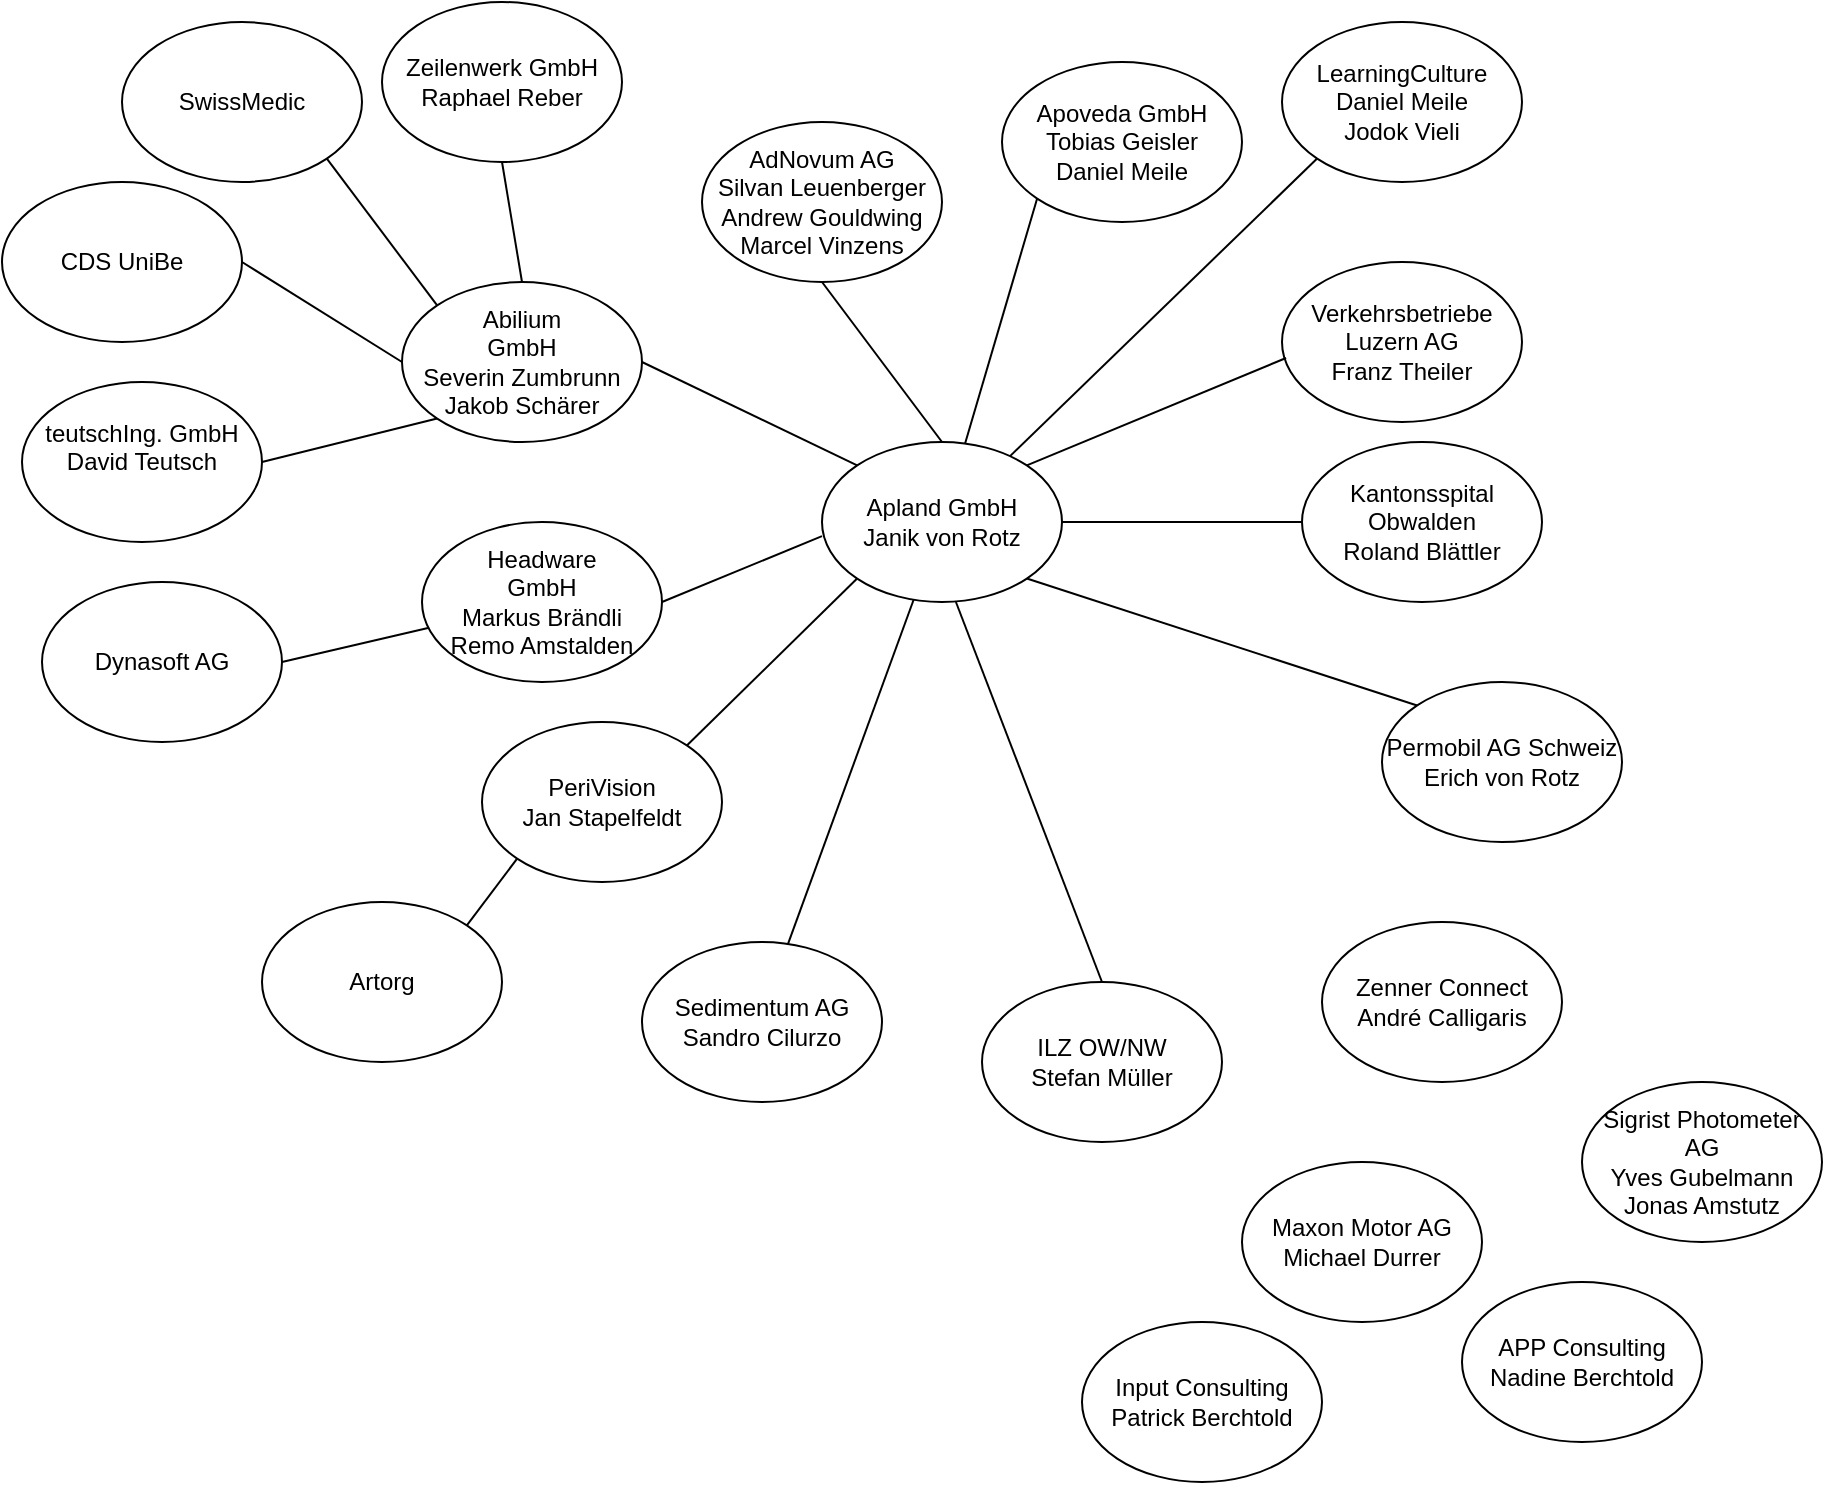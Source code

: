 <mxfile version="12.2.7" type="github" pages="1">
  <diagram name="Page-1" id="42789a77-a242-8287-6e28-9cd8cfd52e62">
    <mxGraphModel dx="932" dy="614" grid="1" gridSize="10" guides="1" tooltips="1" connect="1" arrows="1" fold="1" page="1" pageScale="1" pageWidth="1100" pageHeight="850" background="#ffffff" math="0" shadow="0">
      <root>
        <mxCell id="0"/>
        <mxCell id="1" parent="0"/>
        <mxCell id="U_3eeoUp6OMtoiEWqaUz-1" value="&lt;div&gt;Apland GmbH&lt;br&gt;&lt;/div&gt;&lt;div&gt;Janik von Rotz&lt;/div&gt;" style="ellipse;whiteSpace=wrap;html=1;" parent="1" vertex="1">
          <mxGeometry x="450" y="250" width="120" height="80" as="geometry"/>
        </mxCell>
        <mxCell id="U_3eeoUp6OMtoiEWqaUz-2" value="&lt;div&gt;Abilium&lt;/div&gt;&lt;div&gt;GmbH&lt;/div&gt;&lt;div&gt;Severin Zumbrunn&lt;br&gt;Jakob Schärer&lt;br&gt;&lt;/div&gt;" style="ellipse;whiteSpace=wrap;html=1;" parent="1" vertex="1">
          <mxGeometry x="240" y="170" width="120" height="80" as="geometry"/>
        </mxCell>
        <mxCell id="U_3eeoUp6OMtoiEWqaUz-3" value="" style="endArrow=none;html=1;entryX=0;entryY=0;entryDx=0;entryDy=0;exitX=1;exitY=0.5;exitDx=0;exitDy=0;" parent="1" source="U_3eeoUp6OMtoiEWqaUz-2" target="U_3eeoUp6OMtoiEWqaUz-1" edge="1">
          <mxGeometry width="50" height="50" relative="1" as="geometry">
            <mxPoint x="240" y="420" as="sourcePoint"/>
            <mxPoint x="290" y="370" as="targetPoint"/>
          </mxGeometry>
        </mxCell>
        <mxCell id="U_3eeoUp6OMtoiEWqaUz-4" style="edgeStyle=orthogonalEdgeStyle;rounded=0;orthogonalLoop=1;jettySize=auto;html=1;exitX=0.5;exitY=1;exitDx=0;exitDy=0;" parent="1" source="U_3eeoUp6OMtoiEWqaUz-2" target="U_3eeoUp6OMtoiEWqaUz-2" edge="1">
          <mxGeometry relative="1" as="geometry"/>
        </mxCell>
        <mxCell id="U_3eeoUp6OMtoiEWqaUz-5" value="Headware&lt;br&gt;GmbH&lt;br&gt;Markus Brändli&lt;br&gt;Remo Amstalden" style="ellipse;whiteSpace=wrap;html=1;" parent="1" vertex="1">
          <mxGeometry x="250" y="290" width="120" height="80" as="geometry"/>
        </mxCell>
        <mxCell id="U_3eeoUp6OMtoiEWqaUz-8" value="Dynasoft AG" style="ellipse;whiteSpace=wrap;html=1;" parent="1" vertex="1">
          <mxGeometry x="60" y="320" width="120" height="80" as="geometry"/>
        </mxCell>
        <mxCell id="U_3eeoUp6OMtoiEWqaUz-9" value="" style="endArrow=none;html=1;exitX=1;exitY=0.5;exitDx=0;exitDy=0;entryX=0.025;entryY=0.663;entryDx=0;entryDy=0;entryPerimeter=0;" parent="1" source="U_3eeoUp6OMtoiEWqaUz-8" target="U_3eeoUp6OMtoiEWqaUz-5" edge="1">
          <mxGeometry width="50" height="50" relative="1" as="geometry">
            <mxPoint x="150" y="410" as="sourcePoint"/>
            <mxPoint x="200" y="360" as="targetPoint"/>
          </mxGeometry>
        </mxCell>
        <mxCell id="U_3eeoUp6OMtoiEWqaUz-10" value="" style="endArrow=none;html=1;exitX=1;exitY=0.5;exitDx=0;exitDy=0;entryX=0;entryY=0.588;entryDx=0;entryDy=0;entryPerimeter=0;" parent="1" source="U_3eeoUp6OMtoiEWqaUz-5" target="U_3eeoUp6OMtoiEWqaUz-1" edge="1">
          <mxGeometry width="50" height="50" relative="1" as="geometry">
            <mxPoint x="370" y="360" as="sourcePoint"/>
            <mxPoint x="420" y="310" as="targetPoint"/>
          </mxGeometry>
        </mxCell>
        <mxCell id="U_3eeoUp6OMtoiEWqaUz-13" value="CDS UniBe" style="ellipse;whiteSpace=wrap;html=1;" parent="1" vertex="1">
          <mxGeometry x="40" y="120" width="120" height="80" as="geometry"/>
        </mxCell>
        <mxCell id="U_3eeoUp6OMtoiEWqaUz-14" value="" style="endArrow=none;html=1;entryX=1;entryY=0.5;entryDx=0;entryDy=0;exitX=0;exitY=0.5;exitDx=0;exitDy=0;" parent="1" source="U_3eeoUp6OMtoiEWqaUz-2" target="U_3eeoUp6OMtoiEWqaUz-13" edge="1">
          <mxGeometry width="50" height="50" relative="1" as="geometry">
            <mxPoint x="410" y="140" as="sourcePoint"/>
            <mxPoint x="460" y="90" as="targetPoint"/>
          </mxGeometry>
        </mxCell>
        <mxCell id="U_3eeoUp6OMtoiEWqaUz-16" value="" style="endArrow=none;html=1;entryX=1;entryY=1;entryDx=0;entryDy=0;exitX=0;exitY=0;exitDx=0;exitDy=0;" parent="1" source="U_3eeoUp6OMtoiEWqaUz-17" target="U_3eeoUp6OMtoiEWqaUz-1" edge="1">
          <mxGeometry width="50" height="50" relative="1" as="geometry">
            <mxPoint x="600" y="380" as="sourcePoint"/>
            <mxPoint x="650" y="330" as="targetPoint"/>
          </mxGeometry>
        </mxCell>
        <mxCell id="U_3eeoUp6OMtoiEWqaUz-17" value="&lt;div&gt;Permobil AG Schweiz&lt;/div&gt;&lt;div&gt;Erich von Rotz&lt;br&gt;&lt;/div&gt;" style="ellipse;whiteSpace=wrap;html=1;" parent="1" vertex="1">
          <mxGeometry x="730" y="370" width="120" height="80" as="geometry"/>
        </mxCell>
        <mxCell id="U_3eeoUp6OMtoiEWqaUz-19" value="&lt;div&gt;Verkehrsbetriebe Luzern AG&lt;/div&gt;&lt;div&gt;Franz Theiler&lt;br&gt;&lt;/div&gt;" style="ellipse;whiteSpace=wrap;html=1;" parent="1" vertex="1">
          <mxGeometry x="680" y="160" width="120" height="80" as="geometry"/>
        </mxCell>
        <mxCell id="U_3eeoUp6OMtoiEWqaUz-21" value="" style="endArrow=none;html=1;exitX=1;exitY=0;exitDx=0;exitDy=0;entryX=0.017;entryY=0.6;entryDx=0;entryDy=0;entryPerimeter=0;" parent="1" source="U_3eeoUp6OMtoiEWqaUz-1" target="U_3eeoUp6OMtoiEWqaUz-19" edge="1">
          <mxGeometry width="50" height="50" relative="1" as="geometry">
            <mxPoint x="560" y="260" as="sourcePoint"/>
            <mxPoint x="610" y="210" as="targetPoint"/>
          </mxGeometry>
        </mxCell>
        <mxCell id="U_3eeoUp6OMtoiEWqaUz-23" value="&lt;div&gt;AdNovum AG&lt;/div&gt;&lt;div&gt;Silvan Leuenberger&lt;/div&gt;&lt;div&gt;Andrew Gouldwing&lt;/div&gt;&lt;div&gt;Marcel Vinzens&lt;br&gt;&lt;/div&gt;" style="ellipse;whiteSpace=wrap;html=1;" parent="1" vertex="1">
          <mxGeometry x="390" y="90" width="120" height="80" as="geometry"/>
        </mxCell>
        <mxCell id="U_3eeoUp6OMtoiEWqaUz-24" value="" style="endArrow=none;html=1;entryX=0.5;entryY=1;entryDx=0;entryDy=0;exitX=0.5;exitY=0;exitDx=0;exitDy=0;" parent="1" source="U_3eeoUp6OMtoiEWqaUz-1" target="U_3eeoUp6OMtoiEWqaUz-23" edge="1">
          <mxGeometry width="50" height="50" relative="1" as="geometry">
            <mxPoint x="480" y="240" as="sourcePoint"/>
            <mxPoint x="530" y="190" as="targetPoint"/>
          </mxGeometry>
        </mxCell>
        <mxCell id="U_3eeoUp6OMtoiEWqaUz-29" value="&lt;div&gt;Kantonsspital Obwalden&lt;/div&gt;&lt;div&gt;Roland Blättler&lt;br&gt;&lt;/div&gt;" style="ellipse;whiteSpace=wrap;html=1;" parent="1" vertex="1">
          <mxGeometry x="690" y="250" width="120" height="80" as="geometry"/>
        </mxCell>
        <mxCell id="U_3eeoUp6OMtoiEWqaUz-30" value="" style="endArrow=none;html=1;exitX=1;exitY=0.5;exitDx=0;exitDy=0;entryX=0;entryY=0.5;entryDx=0;entryDy=0;" parent="1" source="U_3eeoUp6OMtoiEWqaUz-1" target="U_3eeoUp6OMtoiEWqaUz-29" edge="1">
          <mxGeometry width="50" height="50" relative="1" as="geometry">
            <mxPoint x="640" y="340" as="sourcePoint"/>
            <mxPoint x="690" y="290" as="targetPoint"/>
          </mxGeometry>
        </mxCell>
        <mxCell id="U_3eeoUp6OMtoiEWqaUz-33" value="&lt;div&gt;ILZ OW/NW&lt;/div&gt;&lt;div&gt;Stefan Müller&lt;br&gt;&lt;/div&gt;" style="ellipse;whiteSpace=wrap;html=1;" parent="1" vertex="1">
          <mxGeometry x="530" y="520" width="120" height="80" as="geometry"/>
        </mxCell>
        <mxCell id="U_3eeoUp6OMtoiEWqaUz-35" value="" style="endArrow=none;html=1;entryX=0.558;entryY=1;entryDx=0;entryDy=0;entryPerimeter=0;exitX=0.5;exitY=0;exitDx=0;exitDy=0;" parent="1" source="U_3eeoUp6OMtoiEWqaUz-33" target="U_3eeoUp6OMtoiEWqaUz-1" edge="1">
          <mxGeometry width="50" height="50" relative="1" as="geometry">
            <mxPoint x="520" y="420" as="sourcePoint"/>
            <mxPoint x="570" y="370" as="targetPoint"/>
          </mxGeometry>
        </mxCell>
        <mxCell id="U_3eeoUp6OMtoiEWqaUz-41" value="&lt;div&gt;Apoveda GmbH&lt;/div&gt;&lt;div&gt;Tobias Geisler&lt;/div&gt;&lt;div&gt;Daniel Meile&lt;br&gt;&lt;/div&gt;" style="ellipse;whiteSpace=wrap;html=1;" parent="1" vertex="1">
          <mxGeometry x="540" y="60" width="120" height="80" as="geometry"/>
        </mxCell>
        <mxCell id="U_3eeoUp6OMtoiEWqaUz-44" value="" style="endArrow=none;html=1;entryX=0;entryY=1;entryDx=0;entryDy=0;" parent="1" source="U_3eeoUp6OMtoiEWqaUz-1" target="U_3eeoUp6OMtoiEWqaUz-41" edge="1">
          <mxGeometry width="50" height="50" relative="1" as="geometry">
            <mxPoint x="620" y="160" as="sourcePoint"/>
            <mxPoint x="670" y="110" as="targetPoint"/>
          </mxGeometry>
        </mxCell>
        <mxCell id="U737juosBFT6chBKeV1L-1" value="&lt;div&gt;Sedimentum AG&lt;/div&gt;&lt;div&gt;Sandro Cilurzo&lt;br&gt;&lt;/div&gt;" style="ellipse;whiteSpace=wrap;html=1;" parent="1" vertex="1">
          <mxGeometry x="360" y="500" width="120" height="80" as="geometry"/>
        </mxCell>
        <mxCell id="U737juosBFT6chBKeV1L-3" value="" style="endArrow=none;html=1;exitX=0.608;exitY=0.013;exitDx=0;exitDy=0;exitPerimeter=0;" parent="1" source="U737juosBFT6chBKeV1L-1" target="U_3eeoUp6OMtoiEWqaUz-1" edge="1">
          <mxGeometry width="50" height="50" relative="1" as="geometry">
            <mxPoint x="530" y="590" as="sourcePoint"/>
            <mxPoint x="580" y="540" as="targetPoint"/>
          </mxGeometry>
        </mxCell>
        <mxCell id="n5c8j3IFLlKjBMmSP-40-1" value="&lt;div&gt;PeriVision&lt;/div&gt;&lt;div&gt;Jan Stapelfeldt&lt;br&gt;&lt;/div&gt;" style="ellipse;whiteSpace=wrap;html=1;" vertex="1" parent="1">
          <mxGeometry x="280" y="390" width="120" height="80" as="geometry"/>
        </mxCell>
        <mxCell id="n5c8j3IFLlKjBMmSP-40-2" value="" style="endArrow=none;html=1;exitX=1;exitY=0;exitDx=0;exitDy=0;entryX=0;entryY=1;entryDx=0;entryDy=0;" edge="1" parent="1" source="n5c8j3IFLlKjBMmSP-40-1" target="U_3eeoUp6OMtoiEWqaUz-1">
          <mxGeometry width="50" height="50" relative="1" as="geometry">
            <mxPoint x="482.96" y="501.04" as="sourcePoint"/>
            <mxPoint x="512.692" y="339.702" as="targetPoint"/>
          </mxGeometry>
        </mxCell>
        <mxCell id="n5c8j3IFLlKjBMmSP-40-3" value="Artorg" style="ellipse;whiteSpace=wrap;html=1;" vertex="1" parent="1">
          <mxGeometry x="170" y="480" width="120" height="80" as="geometry"/>
        </mxCell>
        <mxCell id="n5c8j3IFLlKjBMmSP-40-4" value="" style="endArrow=none;html=1;exitX=1;exitY=0;exitDx=0;exitDy=0;entryX=0;entryY=1;entryDx=0;entryDy=0;" edge="1" parent="1" source="n5c8j3IFLlKjBMmSP-40-3" target="n5c8j3IFLlKjBMmSP-40-1">
          <mxGeometry width="50" height="50" relative="1" as="geometry">
            <mxPoint x="190" y="370" as="sourcePoint"/>
            <mxPoint x="263" y="353.04" as="targetPoint"/>
          </mxGeometry>
        </mxCell>
        <mxCell id="n5c8j3IFLlKjBMmSP-40-5" value="SwissMedic" style="ellipse;whiteSpace=wrap;html=1;" vertex="1" parent="1">
          <mxGeometry x="100" y="40" width="120" height="80" as="geometry"/>
        </mxCell>
        <mxCell id="n5c8j3IFLlKjBMmSP-40-6" value="" style="endArrow=none;html=1;entryX=1;entryY=1;entryDx=0;entryDy=0;exitX=0;exitY=0;exitDx=0;exitDy=0;" edge="1" parent="1" source="U_3eeoUp6OMtoiEWqaUz-2" target="n5c8j3IFLlKjBMmSP-40-5">
          <mxGeometry width="50" height="50" relative="1" as="geometry">
            <mxPoint x="250" y="220" as="sourcePoint"/>
            <mxPoint x="180" y="210" as="targetPoint"/>
          </mxGeometry>
        </mxCell>
        <mxCell id="n5c8j3IFLlKjBMmSP-40-7" value="&lt;div&gt;Zeilenwerk GmbH&lt;/div&gt;&lt;div&gt;Raphael Reber&lt;br&gt;&lt;/div&gt;" style="ellipse;whiteSpace=wrap;html=1;" vertex="1" parent="1">
          <mxGeometry x="230" y="30" width="120" height="80" as="geometry"/>
        </mxCell>
        <mxCell id="n5c8j3IFLlKjBMmSP-40-8" value="" style="endArrow=none;html=1;entryX=0.5;entryY=1;entryDx=0;entryDy=0;exitX=0.5;exitY=0;exitDx=0;exitDy=0;" edge="1" parent="1" source="U_3eeoUp6OMtoiEWqaUz-2" target="n5c8j3IFLlKjBMmSP-40-7">
          <mxGeometry width="50" height="50" relative="1" as="geometry">
            <mxPoint x="267.574" y="191.716" as="sourcePoint"/>
            <mxPoint x="212.426" y="118.284" as="targetPoint"/>
          </mxGeometry>
        </mxCell>
        <mxCell id="n5c8j3IFLlKjBMmSP-40-9" value="&lt;div&gt;teutschIng. GmbH&lt;/div&gt;&lt;div&gt;David Teutsch&lt;br&gt;&lt;br/&gt;				&lt;/div&gt;" style="ellipse;whiteSpace=wrap;html=1;" vertex="1" parent="1">
          <mxGeometry x="50" y="220" width="120" height="80" as="geometry"/>
        </mxCell>
        <mxCell id="n5c8j3IFLlKjBMmSP-40-10" value="" style="endArrow=none;html=1;entryX=1;entryY=0.5;entryDx=0;entryDy=0;exitX=0;exitY=1;exitDx=0;exitDy=0;" edge="1" parent="1" source="U_3eeoUp6OMtoiEWqaUz-2" target="n5c8j3IFLlKjBMmSP-40-9">
          <mxGeometry width="50" height="50" relative="1" as="geometry">
            <mxPoint x="250" y="220" as="sourcePoint"/>
            <mxPoint x="180" y="210" as="targetPoint"/>
          </mxGeometry>
        </mxCell>
        <mxCell id="n5c8j3IFLlKjBMmSP-40-11" value="Zenner Connect&lt;br&gt;André Calligaris" style="ellipse;whiteSpace=wrap;html=1;" vertex="1" parent="1">
          <mxGeometry x="700" y="490" width="120" height="80" as="geometry"/>
        </mxCell>
        <mxCell id="n5c8j3IFLlKjBMmSP-40-12" value="&lt;div&gt;LearningCulture&lt;br&gt;&lt;/div&gt;&lt;div&gt;Daniel Meile&lt;/div&gt;&lt;div&gt;Jodok Vieli&lt;br&gt;&lt;/div&gt;" style="ellipse;whiteSpace=wrap;html=1;" vertex="1" parent="1">
          <mxGeometry x="680" y="40" width="120" height="80" as="geometry"/>
        </mxCell>
        <mxCell id="n5c8j3IFLlKjBMmSP-40-13" value="" style="endArrow=none;html=1;entryX=0;entryY=1;entryDx=0;entryDy=0;" edge="1" parent="1" source="U_3eeoUp6OMtoiEWqaUz-1" target="n5c8j3IFLlKjBMmSP-40-12">
          <mxGeometry width="50" height="50" relative="1" as="geometry">
            <mxPoint x="540" y="250" as="sourcePoint"/>
            <mxPoint x="567.574" y="138.284" as="targetPoint"/>
          </mxGeometry>
        </mxCell>
        <mxCell id="n5c8j3IFLlKjBMmSP-40-14" value="&lt;div&gt;Maxon Motor AG&lt;/div&gt;&lt;div&gt;Michael Durrer&lt;br&gt;&lt;/div&gt;" style="ellipse;whiteSpace=wrap;html=1;" vertex="1" parent="1">
          <mxGeometry x="660" y="610" width="120" height="80" as="geometry"/>
        </mxCell>
        <mxCell id="n5c8j3IFLlKjBMmSP-40-15" value="&lt;div&gt;Sigrist Photometer AG&lt;/div&gt;&lt;div&gt;Yves Gubelmann&lt;/div&gt;&lt;div&gt;Jonas Amstutz&lt;br&gt;&lt;/div&gt;" style="ellipse;whiteSpace=wrap;html=1;" vertex="1" parent="1">
          <mxGeometry x="830" y="570" width="120" height="80" as="geometry"/>
        </mxCell>
        <mxCell id="n5c8j3IFLlKjBMmSP-40-16" value="&lt;div&gt;APP Consulting&lt;br&gt;&lt;/div&gt;&lt;div&gt;Nadine Berchtold&lt;br&gt;&lt;/div&gt;" style="ellipse;whiteSpace=wrap;html=1;" vertex="1" parent="1">
          <mxGeometry x="770" y="670" width="120" height="80" as="geometry"/>
        </mxCell>
        <mxCell id="n5c8j3IFLlKjBMmSP-40-17" value="&lt;div&gt;Input Consulting&lt;/div&gt;&lt;div&gt;Patrick Berchtold&lt;br&gt;&lt;/div&gt;" style="ellipse;whiteSpace=wrap;html=1;" vertex="1" parent="1">
          <mxGeometry x="580" y="690" width="120" height="80" as="geometry"/>
        </mxCell>
      </root>
    </mxGraphModel>
  </diagram>
</mxfile>
